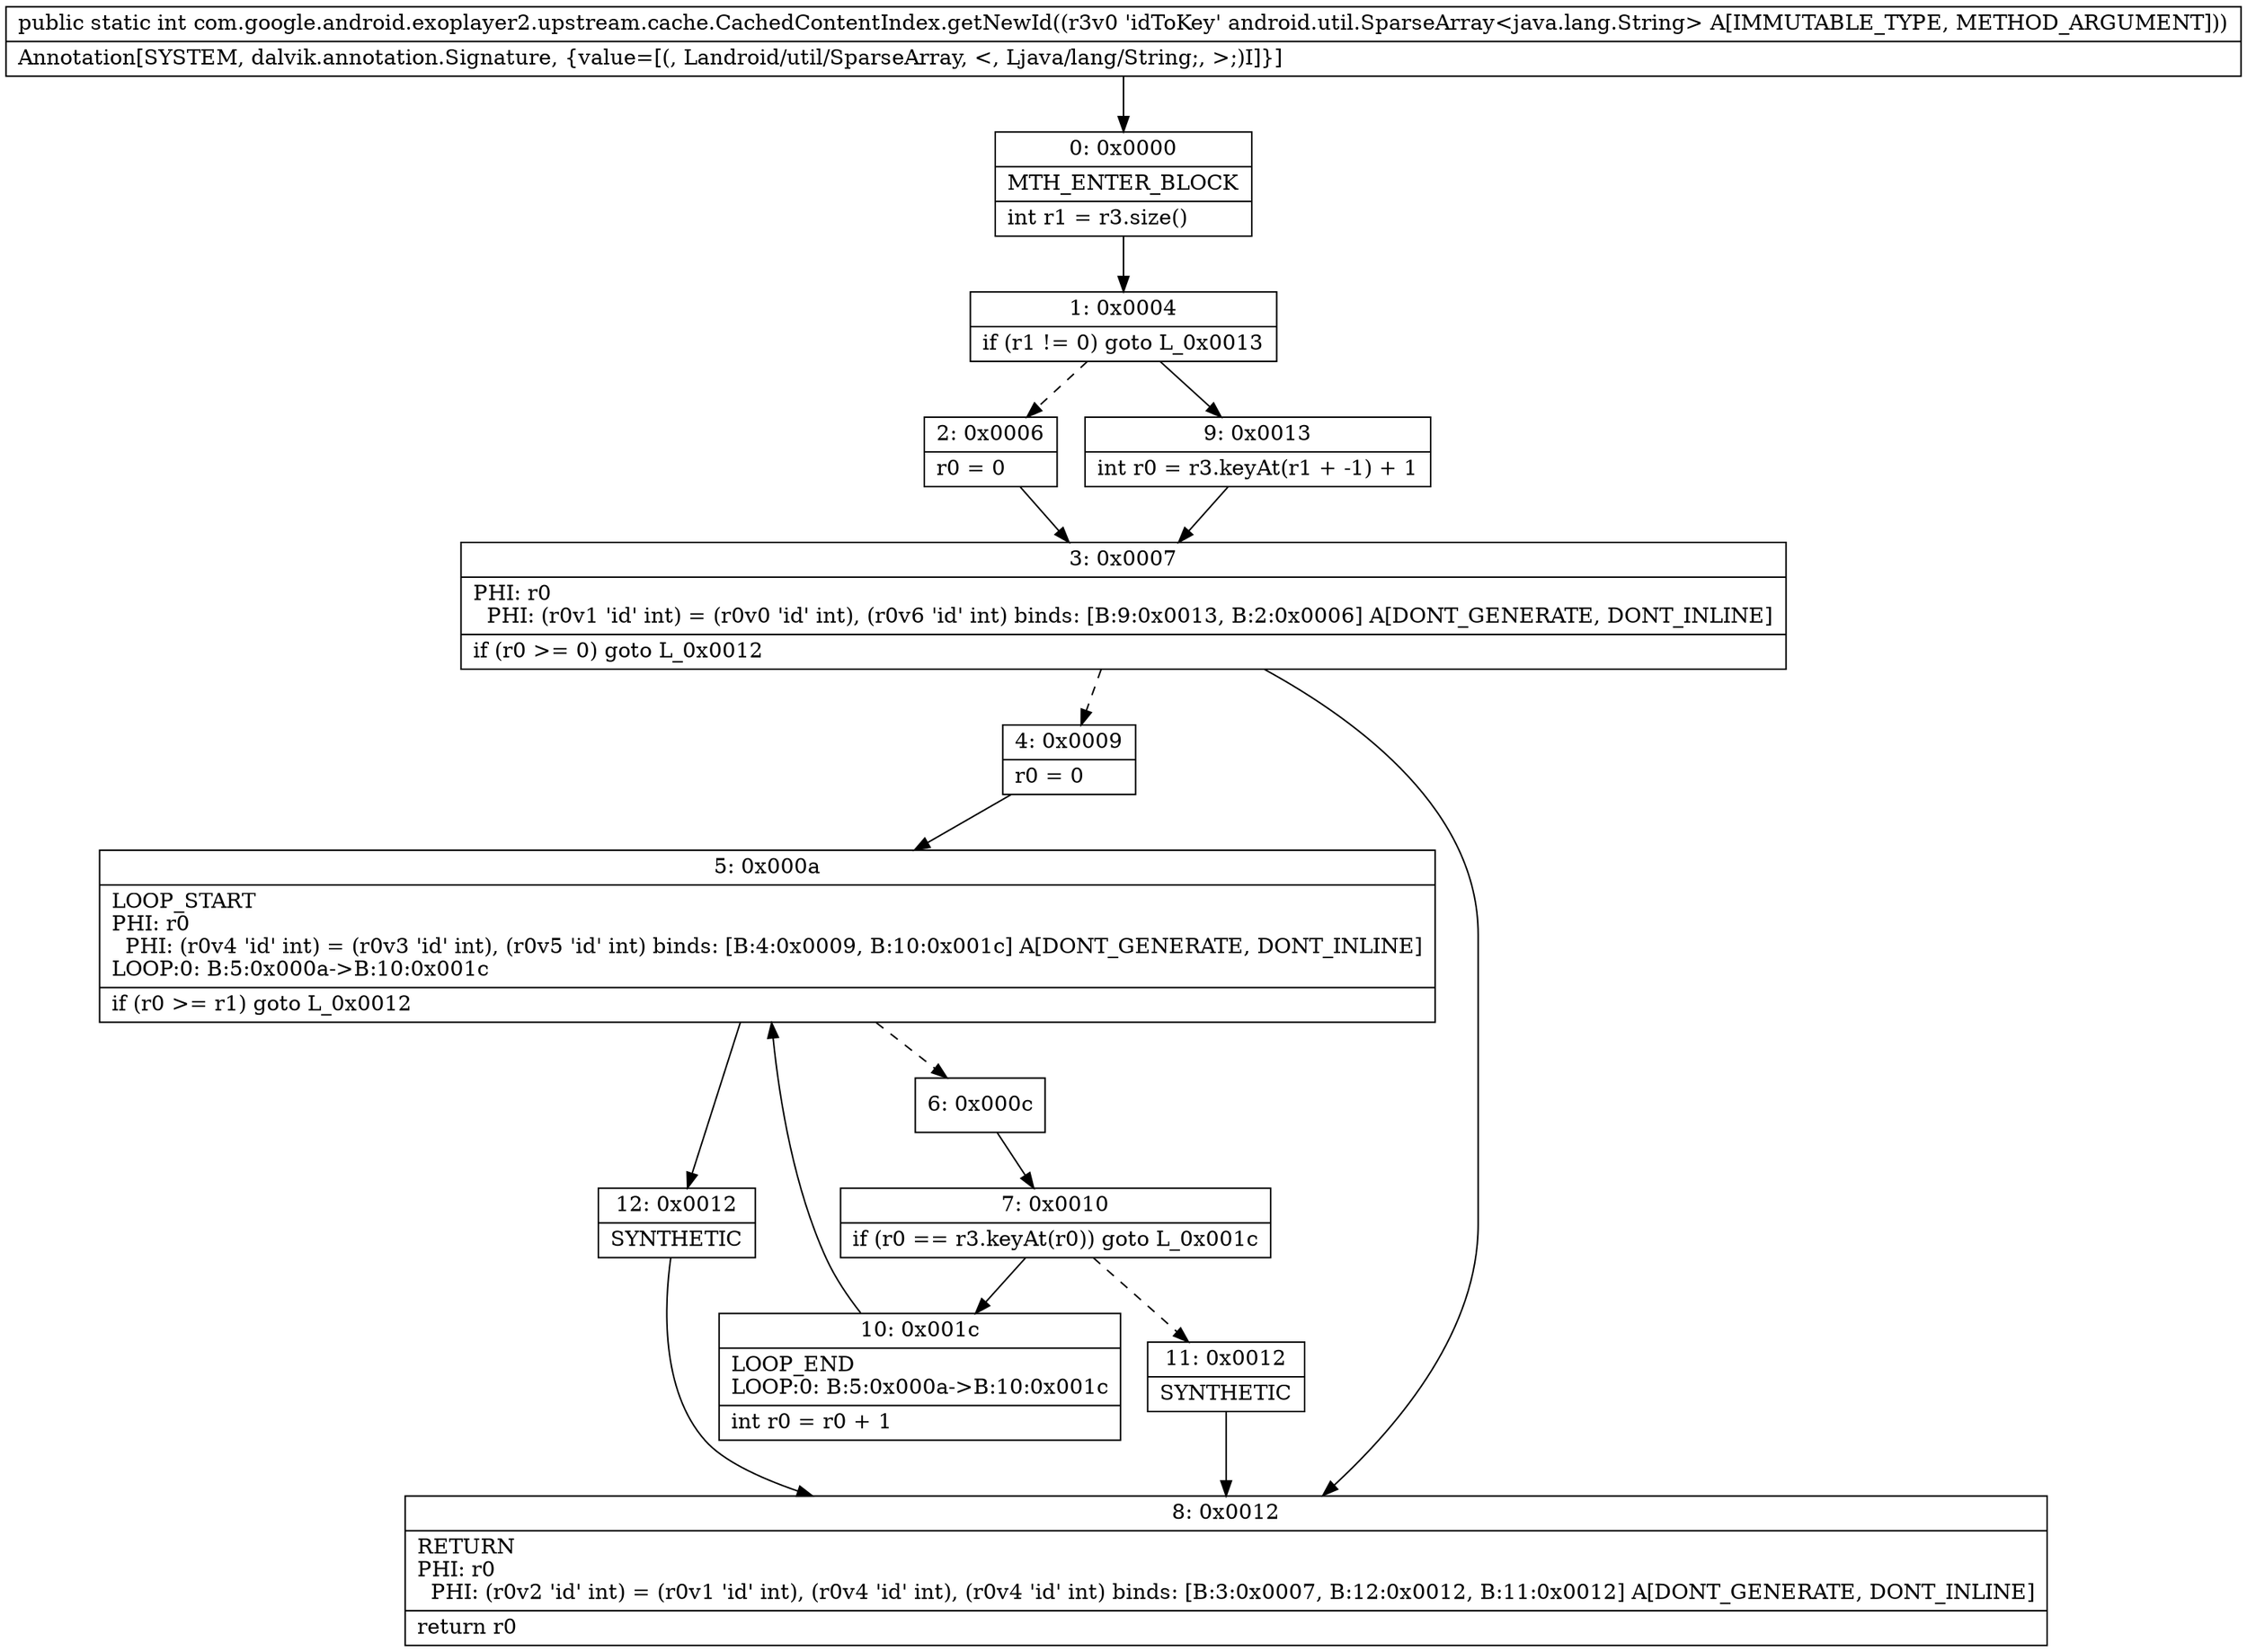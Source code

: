 digraph "CFG forcom.google.android.exoplayer2.upstream.cache.CachedContentIndex.getNewId(Landroid\/util\/SparseArray;)I" {
Node_0 [shape=record,label="{0\:\ 0x0000|MTH_ENTER_BLOCK\l|int r1 = r3.size()\l}"];
Node_1 [shape=record,label="{1\:\ 0x0004|if (r1 != 0) goto L_0x0013\l}"];
Node_2 [shape=record,label="{2\:\ 0x0006|r0 = 0\l}"];
Node_3 [shape=record,label="{3\:\ 0x0007|PHI: r0 \l  PHI: (r0v1 'id' int) = (r0v0 'id' int), (r0v6 'id' int) binds: [B:9:0x0013, B:2:0x0006] A[DONT_GENERATE, DONT_INLINE]\l|if (r0 \>= 0) goto L_0x0012\l}"];
Node_4 [shape=record,label="{4\:\ 0x0009|r0 = 0\l}"];
Node_5 [shape=record,label="{5\:\ 0x000a|LOOP_START\lPHI: r0 \l  PHI: (r0v4 'id' int) = (r0v3 'id' int), (r0v5 'id' int) binds: [B:4:0x0009, B:10:0x001c] A[DONT_GENERATE, DONT_INLINE]\lLOOP:0: B:5:0x000a\-\>B:10:0x001c\l|if (r0 \>= r1) goto L_0x0012\l}"];
Node_6 [shape=record,label="{6\:\ 0x000c}"];
Node_7 [shape=record,label="{7\:\ 0x0010|if (r0 == r3.keyAt(r0)) goto L_0x001c\l}"];
Node_8 [shape=record,label="{8\:\ 0x0012|RETURN\lPHI: r0 \l  PHI: (r0v2 'id' int) = (r0v1 'id' int), (r0v4 'id' int), (r0v4 'id' int) binds: [B:3:0x0007, B:12:0x0012, B:11:0x0012] A[DONT_GENERATE, DONT_INLINE]\l|return r0\l}"];
Node_9 [shape=record,label="{9\:\ 0x0013|int r0 = r3.keyAt(r1 + \-1) + 1\l}"];
Node_10 [shape=record,label="{10\:\ 0x001c|LOOP_END\lLOOP:0: B:5:0x000a\-\>B:10:0x001c\l|int r0 = r0 + 1\l}"];
Node_11 [shape=record,label="{11\:\ 0x0012|SYNTHETIC\l}"];
Node_12 [shape=record,label="{12\:\ 0x0012|SYNTHETIC\l}"];
MethodNode[shape=record,label="{public static int com.google.android.exoplayer2.upstream.cache.CachedContentIndex.getNewId((r3v0 'idToKey' android.util.SparseArray\<java.lang.String\> A[IMMUTABLE_TYPE, METHOD_ARGUMENT]))  | Annotation[SYSTEM, dalvik.annotation.Signature, \{value=[(, Landroid\/util\/SparseArray, \<, Ljava\/lang\/String;, \>;)I]\}]\l}"];
MethodNode -> Node_0;
Node_0 -> Node_1;
Node_1 -> Node_2[style=dashed];
Node_1 -> Node_9;
Node_2 -> Node_3;
Node_3 -> Node_4[style=dashed];
Node_3 -> Node_8;
Node_4 -> Node_5;
Node_5 -> Node_6[style=dashed];
Node_5 -> Node_12;
Node_6 -> Node_7;
Node_7 -> Node_10;
Node_7 -> Node_11[style=dashed];
Node_9 -> Node_3;
Node_10 -> Node_5;
Node_11 -> Node_8;
Node_12 -> Node_8;
}

